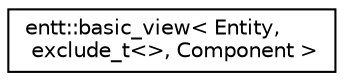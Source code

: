 digraph "Graphical Class Hierarchy"
{
 // LATEX_PDF_SIZE
  edge [fontname="Helvetica",fontsize="10",labelfontname="Helvetica",labelfontsize="10"];
  node [fontname="Helvetica",fontsize="10",shape=record];
  rankdir="LR";
  Node0 [label="entt::basic_view\< Entity,\l exclude_t\<\>, Component \>",height=0.2,width=0.4,color="black", fillcolor="white", style="filled",URL="$classentt_1_1basic__view_3_01Entity_00_01exclude__t_3_4_00_01Component_01_4.html",tooltip="Single component view specialization."];
}
